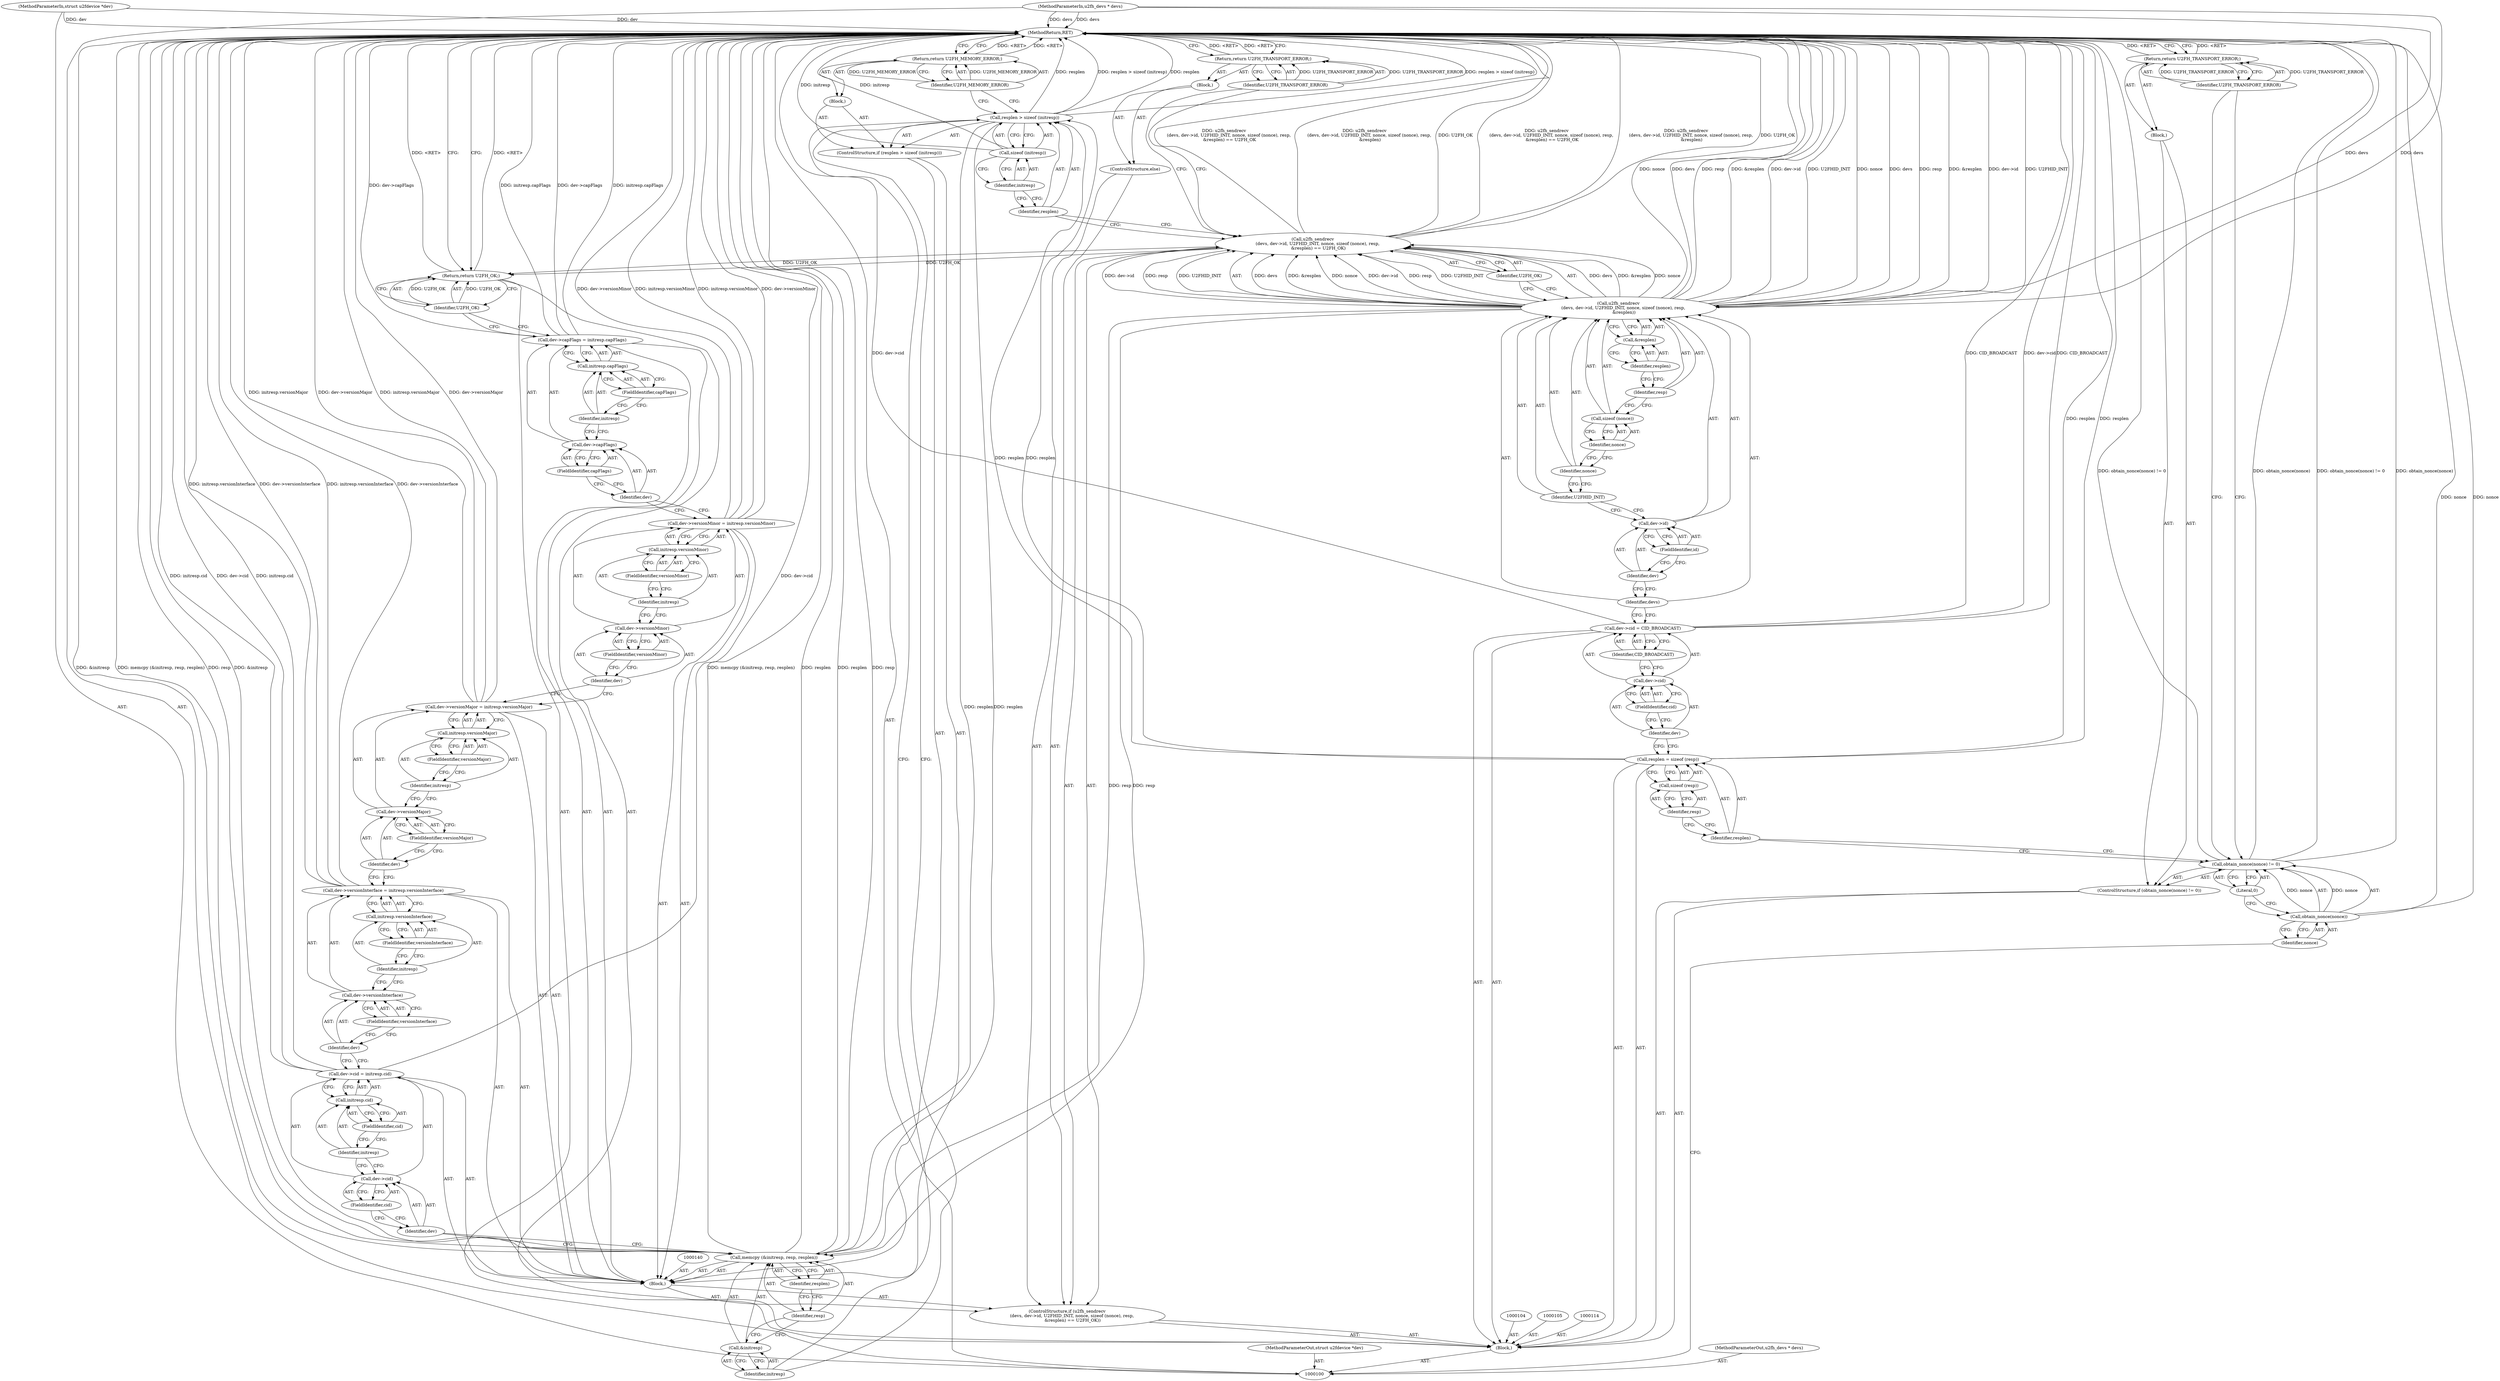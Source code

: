 digraph "1_libu2f-host_e4bb58cc8b6202a421e65f8230217d8ae6e16eb5" {
"1000195" [label="(MethodReturn,RET)"];
"1000101" [label="(MethodParameterIn,u2fh_devs * devs)"];
"1000264" [label="(MethodParameterOut,u2fh_devs * devs)"];
"1000102" [label="(MethodParameterIn,struct u2fdevice *dev)"];
"1000265" [label="(MethodParameterOut,struct u2fdevice *dev)"];
"1000123" [label="(Identifier,CID_BROADCAST)"];
"1000119" [label="(Call,dev->cid = CID_BROADCAST)"];
"1000120" [label="(Call,dev->cid)"];
"1000121" [label="(Identifier,dev)"];
"1000122" [label="(FieldIdentifier,cid)"];
"1000124" [label="(ControlStructure,if (u2fh_sendrecv\n       (devs, dev->id, U2FHID_INIT, nonce, sizeof (nonce), resp,\n        &resplen) == U2FH_OK))"];
"1000125" [label="(Call,u2fh_sendrecv\n       (devs, dev->id, U2FHID_INIT, nonce, sizeof (nonce), resp,\n        &resplen) == U2FH_OK)"];
"1000126" [label="(Call,u2fh_sendrecv\n       (devs, dev->id, U2FHID_INIT, nonce, sizeof (nonce), resp,\n        &resplen))"];
"1000128" [label="(Call,dev->id)"];
"1000129" [label="(Identifier,dev)"];
"1000130" [label="(FieldIdentifier,id)"];
"1000131" [label="(Identifier,U2FHID_INIT)"];
"1000132" [label="(Identifier,nonce)"];
"1000133" [label="(Call,sizeof (nonce))"];
"1000134" [label="(Identifier,nonce)"];
"1000135" [label="(Identifier,resp)"];
"1000127" [label="(Identifier,devs)"];
"1000138" [label="(Identifier,U2FH_OK)"];
"1000136" [label="(Call,&resplen)"];
"1000137" [label="(Identifier,resplen)"];
"1000139" [label="(Block,)"];
"1000142" [label="(Call,resplen > sizeof (initresp))"];
"1000143" [label="(Identifier,resplen)"];
"1000144" [label="(Call,sizeof (initresp))"];
"1000145" [label="(Identifier,initresp)"];
"1000141" [label="(ControlStructure,if (resplen > sizeof (initresp)))"];
"1000146" [label="(Block,)"];
"1000148" [label="(Identifier,U2FH_MEMORY_ERROR)"];
"1000147" [label="(Return,return U2FH_MEMORY_ERROR;)"];
"1000103" [label="(Block,)"];
"1000150" [label="(Call,&initresp)"];
"1000151" [label="(Identifier,initresp)"];
"1000152" [label="(Identifier,resp)"];
"1000153" [label="(Identifier,resplen)"];
"1000149" [label="(Call,memcpy (&initresp, resp, resplen))"];
"1000157" [label="(FieldIdentifier,cid)"];
"1000158" [label="(Call,initresp.cid)"];
"1000159" [label="(Identifier,initresp)"];
"1000160" [label="(FieldIdentifier,cid)"];
"1000154" [label="(Call,dev->cid = initresp.cid)"];
"1000155" [label="(Call,dev->cid)"];
"1000156" [label="(Identifier,dev)"];
"1000164" [label="(FieldIdentifier,versionInterface)"];
"1000165" [label="(Call,initresp.versionInterface)"];
"1000166" [label="(Identifier,initresp)"];
"1000167" [label="(FieldIdentifier,versionInterface)"];
"1000161" [label="(Call,dev->versionInterface = initresp.versionInterface)"];
"1000162" [label="(Call,dev->versionInterface)"];
"1000163" [label="(Identifier,dev)"];
"1000171" [label="(FieldIdentifier,versionMajor)"];
"1000172" [label="(Call,initresp.versionMajor)"];
"1000173" [label="(Identifier,initresp)"];
"1000174" [label="(FieldIdentifier,versionMajor)"];
"1000168" [label="(Call,dev->versionMajor = initresp.versionMajor)"];
"1000169" [label="(Call,dev->versionMajor)"];
"1000170" [label="(Identifier,dev)"];
"1000178" [label="(FieldIdentifier,versionMinor)"];
"1000179" [label="(Call,initresp.versionMinor)"];
"1000180" [label="(Identifier,initresp)"];
"1000181" [label="(FieldIdentifier,versionMinor)"];
"1000175" [label="(Call,dev->versionMinor = initresp.versionMinor)"];
"1000176" [label="(Call,dev->versionMinor)"];
"1000177" [label="(Identifier,dev)"];
"1000185" [label="(FieldIdentifier,capFlags)"];
"1000186" [label="(Call,initresp.capFlags)"];
"1000187" [label="(Identifier,initresp)"];
"1000188" [label="(FieldIdentifier,capFlags)"];
"1000182" [label="(Call,dev->capFlags = initresp.capFlags)"];
"1000183" [label="(Call,dev->capFlags)"];
"1000184" [label="(Identifier,dev)"];
"1000189" [label="(ControlStructure,else)"];
"1000190" [label="(Block,)"];
"1000192" [label="(Identifier,U2FH_TRANSPORT_ERROR)"];
"1000191" [label="(Return,return U2FH_TRANSPORT_ERROR;)"];
"1000193" [label="(Return,return U2FH_OK;)"];
"1000194" [label="(Identifier,U2FH_OK)"];
"1000109" [label="(Identifier,nonce)"];
"1000106" [label="(ControlStructure,if (obtain_nonce(nonce) != 0))"];
"1000110" [label="(Literal,0)"];
"1000107" [label="(Call,obtain_nonce(nonce) != 0)"];
"1000108" [label="(Call,obtain_nonce(nonce))"];
"1000111" [label="(Block,)"];
"1000113" [label="(Identifier,U2FH_TRANSPORT_ERROR)"];
"1000112" [label="(Return,return U2FH_TRANSPORT_ERROR;)"];
"1000117" [label="(Call,sizeof (resp))"];
"1000118" [label="(Identifier,resp)"];
"1000115" [label="(Call,resplen = sizeof (resp))"];
"1000116" [label="(Identifier,resplen)"];
"1000195" -> "1000100"  [label="AST: "];
"1000195" -> "1000112"  [label="CFG: "];
"1000195" -> "1000147"  [label="CFG: "];
"1000195" -> "1000191"  [label="CFG: "];
"1000195" -> "1000193"  [label="CFG: "];
"1000147" -> "1000195"  [label="DDG: <RET>"];
"1000191" -> "1000195"  [label="DDG: <RET>"];
"1000112" -> "1000195"  [label="DDG: <RET>"];
"1000125" -> "1000195"  [label="DDG: u2fh_sendrecv\n       (devs, dev->id, U2FHID_INIT, nonce, sizeof (nonce), resp,\n        &resplen) == U2FH_OK"];
"1000125" -> "1000195"  [label="DDG: u2fh_sendrecv\n       (devs, dev->id, U2FHID_INIT, nonce, sizeof (nonce), resp,\n        &resplen)"];
"1000125" -> "1000195"  [label="DDG: U2FH_OK"];
"1000107" -> "1000195"  [label="DDG: obtain_nonce(nonce)"];
"1000107" -> "1000195"  [label="DDG: obtain_nonce(nonce) != 0"];
"1000168" -> "1000195"  [label="DDG: dev->versionMajor"];
"1000168" -> "1000195"  [label="DDG: initresp.versionMajor"];
"1000175" -> "1000195"  [label="DDG: initresp.versionMinor"];
"1000175" -> "1000195"  [label="DDG: dev->versionMinor"];
"1000149" -> "1000195"  [label="DDG: resp"];
"1000149" -> "1000195"  [label="DDG: &initresp"];
"1000149" -> "1000195"  [label="DDG: memcpy (&initresp, resp, resplen)"];
"1000149" -> "1000195"  [label="DDG: resplen"];
"1000161" -> "1000195"  [label="DDG: dev->versionInterface"];
"1000161" -> "1000195"  [label="DDG: initresp.versionInterface"];
"1000182" -> "1000195"  [label="DDG: initresp.capFlags"];
"1000182" -> "1000195"  [label="DDG: dev->capFlags"];
"1000142" -> "1000195"  [label="DDG: resplen > sizeof (initresp)"];
"1000142" -> "1000195"  [label="DDG: resplen"];
"1000119" -> "1000195"  [label="DDG: CID_BROADCAST"];
"1000119" -> "1000195"  [label="DDG: dev->cid"];
"1000126" -> "1000195"  [label="DDG: nonce"];
"1000126" -> "1000195"  [label="DDG: devs"];
"1000126" -> "1000195"  [label="DDG: resp"];
"1000126" -> "1000195"  [label="DDG: &resplen"];
"1000126" -> "1000195"  [label="DDG: dev->id"];
"1000126" -> "1000195"  [label="DDG: U2FHID_INIT"];
"1000154" -> "1000195"  [label="DDG: dev->cid"];
"1000154" -> "1000195"  [label="DDG: initresp.cid"];
"1000102" -> "1000195"  [label="DDG: dev"];
"1000101" -> "1000195"  [label="DDG: devs"];
"1000144" -> "1000195"  [label="DDG: initresp"];
"1000115" -> "1000195"  [label="DDG: resplen"];
"1000108" -> "1000195"  [label="DDG: nonce"];
"1000193" -> "1000195"  [label="DDG: <RET>"];
"1000101" -> "1000100"  [label="AST: "];
"1000101" -> "1000195"  [label="DDG: devs"];
"1000101" -> "1000126"  [label="DDG: devs"];
"1000264" -> "1000100"  [label="AST: "];
"1000102" -> "1000100"  [label="AST: "];
"1000102" -> "1000195"  [label="DDG: dev"];
"1000265" -> "1000100"  [label="AST: "];
"1000123" -> "1000119"  [label="AST: "];
"1000123" -> "1000120"  [label="CFG: "];
"1000119" -> "1000123"  [label="CFG: "];
"1000119" -> "1000103"  [label="AST: "];
"1000119" -> "1000123"  [label="CFG: "];
"1000120" -> "1000119"  [label="AST: "];
"1000123" -> "1000119"  [label="AST: "];
"1000127" -> "1000119"  [label="CFG: "];
"1000119" -> "1000195"  [label="DDG: CID_BROADCAST"];
"1000119" -> "1000195"  [label="DDG: dev->cid"];
"1000120" -> "1000119"  [label="AST: "];
"1000120" -> "1000122"  [label="CFG: "];
"1000121" -> "1000120"  [label="AST: "];
"1000122" -> "1000120"  [label="AST: "];
"1000123" -> "1000120"  [label="CFG: "];
"1000121" -> "1000120"  [label="AST: "];
"1000121" -> "1000115"  [label="CFG: "];
"1000122" -> "1000121"  [label="CFG: "];
"1000122" -> "1000120"  [label="AST: "];
"1000122" -> "1000121"  [label="CFG: "];
"1000120" -> "1000122"  [label="CFG: "];
"1000124" -> "1000103"  [label="AST: "];
"1000125" -> "1000124"  [label="AST: "];
"1000139" -> "1000124"  [label="AST: "];
"1000189" -> "1000124"  [label="AST: "];
"1000125" -> "1000124"  [label="AST: "];
"1000125" -> "1000138"  [label="CFG: "];
"1000126" -> "1000125"  [label="AST: "];
"1000138" -> "1000125"  [label="AST: "];
"1000143" -> "1000125"  [label="CFG: "];
"1000192" -> "1000125"  [label="CFG: "];
"1000125" -> "1000195"  [label="DDG: u2fh_sendrecv\n       (devs, dev->id, U2FHID_INIT, nonce, sizeof (nonce), resp,\n        &resplen) == U2FH_OK"];
"1000125" -> "1000195"  [label="DDG: u2fh_sendrecv\n       (devs, dev->id, U2FHID_INIT, nonce, sizeof (nonce), resp,\n        &resplen)"];
"1000125" -> "1000195"  [label="DDG: U2FH_OK"];
"1000126" -> "1000125"  [label="DDG: devs"];
"1000126" -> "1000125"  [label="DDG: &resplen"];
"1000126" -> "1000125"  [label="DDG: nonce"];
"1000126" -> "1000125"  [label="DDG: dev->id"];
"1000126" -> "1000125"  [label="DDG: resp"];
"1000126" -> "1000125"  [label="DDG: U2FHID_INIT"];
"1000125" -> "1000193"  [label="DDG: U2FH_OK"];
"1000126" -> "1000125"  [label="AST: "];
"1000126" -> "1000136"  [label="CFG: "];
"1000127" -> "1000126"  [label="AST: "];
"1000128" -> "1000126"  [label="AST: "];
"1000131" -> "1000126"  [label="AST: "];
"1000132" -> "1000126"  [label="AST: "];
"1000133" -> "1000126"  [label="AST: "];
"1000135" -> "1000126"  [label="AST: "];
"1000136" -> "1000126"  [label="AST: "];
"1000138" -> "1000126"  [label="CFG: "];
"1000126" -> "1000195"  [label="DDG: nonce"];
"1000126" -> "1000195"  [label="DDG: devs"];
"1000126" -> "1000195"  [label="DDG: resp"];
"1000126" -> "1000195"  [label="DDG: &resplen"];
"1000126" -> "1000195"  [label="DDG: dev->id"];
"1000126" -> "1000195"  [label="DDG: U2FHID_INIT"];
"1000126" -> "1000125"  [label="DDG: devs"];
"1000126" -> "1000125"  [label="DDG: &resplen"];
"1000126" -> "1000125"  [label="DDG: nonce"];
"1000126" -> "1000125"  [label="DDG: dev->id"];
"1000126" -> "1000125"  [label="DDG: resp"];
"1000126" -> "1000125"  [label="DDG: U2FHID_INIT"];
"1000101" -> "1000126"  [label="DDG: devs"];
"1000126" -> "1000149"  [label="DDG: resp"];
"1000128" -> "1000126"  [label="AST: "];
"1000128" -> "1000130"  [label="CFG: "];
"1000129" -> "1000128"  [label="AST: "];
"1000130" -> "1000128"  [label="AST: "];
"1000131" -> "1000128"  [label="CFG: "];
"1000129" -> "1000128"  [label="AST: "];
"1000129" -> "1000127"  [label="CFG: "];
"1000130" -> "1000129"  [label="CFG: "];
"1000130" -> "1000128"  [label="AST: "];
"1000130" -> "1000129"  [label="CFG: "];
"1000128" -> "1000130"  [label="CFG: "];
"1000131" -> "1000126"  [label="AST: "];
"1000131" -> "1000128"  [label="CFG: "];
"1000132" -> "1000131"  [label="CFG: "];
"1000132" -> "1000126"  [label="AST: "];
"1000132" -> "1000131"  [label="CFG: "];
"1000134" -> "1000132"  [label="CFG: "];
"1000133" -> "1000126"  [label="AST: "];
"1000133" -> "1000134"  [label="CFG: "];
"1000134" -> "1000133"  [label="AST: "];
"1000135" -> "1000133"  [label="CFG: "];
"1000134" -> "1000133"  [label="AST: "];
"1000134" -> "1000132"  [label="CFG: "];
"1000133" -> "1000134"  [label="CFG: "];
"1000135" -> "1000126"  [label="AST: "];
"1000135" -> "1000133"  [label="CFG: "];
"1000137" -> "1000135"  [label="CFG: "];
"1000127" -> "1000126"  [label="AST: "];
"1000127" -> "1000119"  [label="CFG: "];
"1000129" -> "1000127"  [label="CFG: "];
"1000138" -> "1000125"  [label="AST: "];
"1000138" -> "1000126"  [label="CFG: "];
"1000125" -> "1000138"  [label="CFG: "];
"1000136" -> "1000126"  [label="AST: "];
"1000136" -> "1000137"  [label="CFG: "];
"1000137" -> "1000136"  [label="AST: "];
"1000126" -> "1000136"  [label="CFG: "];
"1000137" -> "1000136"  [label="AST: "];
"1000137" -> "1000135"  [label="CFG: "];
"1000136" -> "1000137"  [label="CFG: "];
"1000139" -> "1000124"  [label="AST: "];
"1000140" -> "1000139"  [label="AST: "];
"1000141" -> "1000139"  [label="AST: "];
"1000149" -> "1000139"  [label="AST: "];
"1000154" -> "1000139"  [label="AST: "];
"1000161" -> "1000139"  [label="AST: "];
"1000168" -> "1000139"  [label="AST: "];
"1000175" -> "1000139"  [label="AST: "];
"1000182" -> "1000139"  [label="AST: "];
"1000142" -> "1000141"  [label="AST: "];
"1000142" -> "1000144"  [label="CFG: "];
"1000143" -> "1000142"  [label="AST: "];
"1000144" -> "1000142"  [label="AST: "];
"1000148" -> "1000142"  [label="CFG: "];
"1000151" -> "1000142"  [label="CFG: "];
"1000142" -> "1000195"  [label="DDG: resplen > sizeof (initresp)"];
"1000142" -> "1000195"  [label="DDG: resplen"];
"1000115" -> "1000142"  [label="DDG: resplen"];
"1000142" -> "1000149"  [label="DDG: resplen"];
"1000143" -> "1000142"  [label="AST: "];
"1000143" -> "1000125"  [label="CFG: "];
"1000145" -> "1000143"  [label="CFG: "];
"1000144" -> "1000142"  [label="AST: "];
"1000144" -> "1000145"  [label="CFG: "];
"1000145" -> "1000144"  [label="AST: "];
"1000142" -> "1000144"  [label="CFG: "];
"1000144" -> "1000195"  [label="DDG: initresp"];
"1000145" -> "1000144"  [label="AST: "];
"1000145" -> "1000143"  [label="CFG: "];
"1000144" -> "1000145"  [label="CFG: "];
"1000141" -> "1000139"  [label="AST: "];
"1000142" -> "1000141"  [label="AST: "];
"1000146" -> "1000141"  [label="AST: "];
"1000146" -> "1000141"  [label="AST: "];
"1000147" -> "1000146"  [label="AST: "];
"1000148" -> "1000147"  [label="AST: "];
"1000148" -> "1000142"  [label="CFG: "];
"1000147" -> "1000148"  [label="CFG: "];
"1000148" -> "1000147"  [label="DDG: U2FH_MEMORY_ERROR"];
"1000147" -> "1000146"  [label="AST: "];
"1000147" -> "1000148"  [label="CFG: "];
"1000148" -> "1000147"  [label="AST: "];
"1000195" -> "1000147"  [label="CFG: "];
"1000147" -> "1000195"  [label="DDG: <RET>"];
"1000148" -> "1000147"  [label="DDG: U2FH_MEMORY_ERROR"];
"1000103" -> "1000100"  [label="AST: "];
"1000104" -> "1000103"  [label="AST: "];
"1000105" -> "1000103"  [label="AST: "];
"1000106" -> "1000103"  [label="AST: "];
"1000114" -> "1000103"  [label="AST: "];
"1000115" -> "1000103"  [label="AST: "];
"1000119" -> "1000103"  [label="AST: "];
"1000124" -> "1000103"  [label="AST: "];
"1000193" -> "1000103"  [label="AST: "];
"1000150" -> "1000149"  [label="AST: "];
"1000150" -> "1000151"  [label="CFG: "];
"1000151" -> "1000150"  [label="AST: "];
"1000152" -> "1000150"  [label="CFG: "];
"1000151" -> "1000150"  [label="AST: "];
"1000151" -> "1000142"  [label="CFG: "];
"1000150" -> "1000151"  [label="CFG: "];
"1000152" -> "1000149"  [label="AST: "];
"1000152" -> "1000150"  [label="CFG: "];
"1000153" -> "1000152"  [label="CFG: "];
"1000153" -> "1000149"  [label="AST: "];
"1000153" -> "1000152"  [label="CFG: "];
"1000149" -> "1000153"  [label="CFG: "];
"1000149" -> "1000139"  [label="AST: "];
"1000149" -> "1000153"  [label="CFG: "];
"1000150" -> "1000149"  [label="AST: "];
"1000152" -> "1000149"  [label="AST: "];
"1000153" -> "1000149"  [label="AST: "];
"1000156" -> "1000149"  [label="CFG: "];
"1000149" -> "1000195"  [label="DDG: resp"];
"1000149" -> "1000195"  [label="DDG: &initresp"];
"1000149" -> "1000195"  [label="DDG: memcpy (&initresp, resp, resplen)"];
"1000149" -> "1000195"  [label="DDG: resplen"];
"1000126" -> "1000149"  [label="DDG: resp"];
"1000142" -> "1000149"  [label="DDG: resplen"];
"1000157" -> "1000155"  [label="AST: "];
"1000157" -> "1000156"  [label="CFG: "];
"1000155" -> "1000157"  [label="CFG: "];
"1000158" -> "1000154"  [label="AST: "];
"1000158" -> "1000160"  [label="CFG: "];
"1000159" -> "1000158"  [label="AST: "];
"1000160" -> "1000158"  [label="AST: "];
"1000154" -> "1000158"  [label="CFG: "];
"1000159" -> "1000158"  [label="AST: "];
"1000159" -> "1000155"  [label="CFG: "];
"1000160" -> "1000159"  [label="CFG: "];
"1000160" -> "1000158"  [label="AST: "];
"1000160" -> "1000159"  [label="CFG: "];
"1000158" -> "1000160"  [label="CFG: "];
"1000154" -> "1000139"  [label="AST: "];
"1000154" -> "1000158"  [label="CFG: "];
"1000155" -> "1000154"  [label="AST: "];
"1000158" -> "1000154"  [label="AST: "];
"1000163" -> "1000154"  [label="CFG: "];
"1000154" -> "1000195"  [label="DDG: dev->cid"];
"1000154" -> "1000195"  [label="DDG: initresp.cid"];
"1000155" -> "1000154"  [label="AST: "];
"1000155" -> "1000157"  [label="CFG: "];
"1000156" -> "1000155"  [label="AST: "];
"1000157" -> "1000155"  [label="AST: "];
"1000159" -> "1000155"  [label="CFG: "];
"1000156" -> "1000155"  [label="AST: "];
"1000156" -> "1000149"  [label="CFG: "];
"1000157" -> "1000156"  [label="CFG: "];
"1000164" -> "1000162"  [label="AST: "];
"1000164" -> "1000163"  [label="CFG: "];
"1000162" -> "1000164"  [label="CFG: "];
"1000165" -> "1000161"  [label="AST: "];
"1000165" -> "1000167"  [label="CFG: "];
"1000166" -> "1000165"  [label="AST: "];
"1000167" -> "1000165"  [label="AST: "];
"1000161" -> "1000165"  [label="CFG: "];
"1000166" -> "1000165"  [label="AST: "];
"1000166" -> "1000162"  [label="CFG: "];
"1000167" -> "1000166"  [label="CFG: "];
"1000167" -> "1000165"  [label="AST: "];
"1000167" -> "1000166"  [label="CFG: "];
"1000165" -> "1000167"  [label="CFG: "];
"1000161" -> "1000139"  [label="AST: "];
"1000161" -> "1000165"  [label="CFG: "];
"1000162" -> "1000161"  [label="AST: "];
"1000165" -> "1000161"  [label="AST: "];
"1000170" -> "1000161"  [label="CFG: "];
"1000161" -> "1000195"  [label="DDG: dev->versionInterface"];
"1000161" -> "1000195"  [label="DDG: initresp.versionInterface"];
"1000162" -> "1000161"  [label="AST: "];
"1000162" -> "1000164"  [label="CFG: "];
"1000163" -> "1000162"  [label="AST: "];
"1000164" -> "1000162"  [label="AST: "];
"1000166" -> "1000162"  [label="CFG: "];
"1000163" -> "1000162"  [label="AST: "];
"1000163" -> "1000154"  [label="CFG: "];
"1000164" -> "1000163"  [label="CFG: "];
"1000171" -> "1000169"  [label="AST: "];
"1000171" -> "1000170"  [label="CFG: "];
"1000169" -> "1000171"  [label="CFG: "];
"1000172" -> "1000168"  [label="AST: "];
"1000172" -> "1000174"  [label="CFG: "];
"1000173" -> "1000172"  [label="AST: "];
"1000174" -> "1000172"  [label="AST: "];
"1000168" -> "1000172"  [label="CFG: "];
"1000173" -> "1000172"  [label="AST: "];
"1000173" -> "1000169"  [label="CFG: "];
"1000174" -> "1000173"  [label="CFG: "];
"1000174" -> "1000172"  [label="AST: "];
"1000174" -> "1000173"  [label="CFG: "];
"1000172" -> "1000174"  [label="CFG: "];
"1000168" -> "1000139"  [label="AST: "];
"1000168" -> "1000172"  [label="CFG: "];
"1000169" -> "1000168"  [label="AST: "];
"1000172" -> "1000168"  [label="AST: "];
"1000177" -> "1000168"  [label="CFG: "];
"1000168" -> "1000195"  [label="DDG: dev->versionMajor"];
"1000168" -> "1000195"  [label="DDG: initresp.versionMajor"];
"1000169" -> "1000168"  [label="AST: "];
"1000169" -> "1000171"  [label="CFG: "];
"1000170" -> "1000169"  [label="AST: "];
"1000171" -> "1000169"  [label="AST: "];
"1000173" -> "1000169"  [label="CFG: "];
"1000170" -> "1000169"  [label="AST: "];
"1000170" -> "1000161"  [label="CFG: "];
"1000171" -> "1000170"  [label="CFG: "];
"1000178" -> "1000176"  [label="AST: "];
"1000178" -> "1000177"  [label="CFG: "];
"1000176" -> "1000178"  [label="CFG: "];
"1000179" -> "1000175"  [label="AST: "];
"1000179" -> "1000181"  [label="CFG: "];
"1000180" -> "1000179"  [label="AST: "];
"1000181" -> "1000179"  [label="AST: "];
"1000175" -> "1000179"  [label="CFG: "];
"1000180" -> "1000179"  [label="AST: "];
"1000180" -> "1000176"  [label="CFG: "];
"1000181" -> "1000180"  [label="CFG: "];
"1000181" -> "1000179"  [label="AST: "];
"1000181" -> "1000180"  [label="CFG: "];
"1000179" -> "1000181"  [label="CFG: "];
"1000175" -> "1000139"  [label="AST: "];
"1000175" -> "1000179"  [label="CFG: "];
"1000176" -> "1000175"  [label="AST: "];
"1000179" -> "1000175"  [label="AST: "];
"1000184" -> "1000175"  [label="CFG: "];
"1000175" -> "1000195"  [label="DDG: initresp.versionMinor"];
"1000175" -> "1000195"  [label="DDG: dev->versionMinor"];
"1000176" -> "1000175"  [label="AST: "];
"1000176" -> "1000178"  [label="CFG: "];
"1000177" -> "1000176"  [label="AST: "];
"1000178" -> "1000176"  [label="AST: "];
"1000180" -> "1000176"  [label="CFG: "];
"1000177" -> "1000176"  [label="AST: "];
"1000177" -> "1000168"  [label="CFG: "];
"1000178" -> "1000177"  [label="CFG: "];
"1000185" -> "1000183"  [label="AST: "];
"1000185" -> "1000184"  [label="CFG: "];
"1000183" -> "1000185"  [label="CFG: "];
"1000186" -> "1000182"  [label="AST: "];
"1000186" -> "1000188"  [label="CFG: "];
"1000187" -> "1000186"  [label="AST: "];
"1000188" -> "1000186"  [label="AST: "];
"1000182" -> "1000186"  [label="CFG: "];
"1000187" -> "1000186"  [label="AST: "];
"1000187" -> "1000183"  [label="CFG: "];
"1000188" -> "1000187"  [label="CFG: "];
"1000188" -> "1000186"  [label="AST: "];
"1000188" -> "1000187"  [label="CFG: "];
"1000186" -> "1000188"  [label="CFG: "];
"1000182" -> "1000139"  [label="AST: "];
"1000182" -> "1000186"  [label="CFG: "];
"1000183" -> "1000182"  [label="AST: "];
"1000186" -> "1000182"  [label="AST: "];
"1000194" -> "1000182"  [label="CFG: "];
"1000182" -> "1000195"  [label="DDG: initresp.capFlags"];
"1000182" -> "1000195"  [label="DDG: dev->capFlags"];
"1000183" -> "1000182"  [label="AST: "];
"1000183" -> "1000185"  [label="CFG: "];
"1000184" -> "1000183"  [label="AST: "];
"1000185" -> "1000183"  [label="AST: "];
"1000187" -> "1000183"  [label="CFG: "];
"1000184" -> "1000183"  [label="AST: "];
"1000184" -> "1000175"  [label="CFG: "];
"1000185" -> "1000184"  [label="CFG: "];
"1000189" -> "1000124"  [label="AST: "];
"1000190" -> "1000189"  [label="AST: "];
"1000190" -> "1000189"  [label="AST: "];
"1000191" -> "1000190"  [label="AST: "];
"1000192" -> "1000191"  [label="AST: "];
"1000192" -> "1000125"  [label="CFG: "];
"1000191" -> "1000192"  [label="CFG: "];
"1000192" -> "1000191"  [label="DDG: U2FH_TRANSPORT_ERROR"];
"1000191" -> "1000190"  [label="AST: "];
"1000191" -> "1000192"  [label="CFG: "];
"1000192" -> "1000191"  [label="AST: "];
"1000195" -> "1000191"  [label="CFG: "];
"1000191" -> "1000195"  [label="DDG: <RET>"];
"1000192" -> "1000191"  [label="DDG: U2FH_TRANSPORT_ERROR"];
"1000193" -> "1000103"  [label="AST: "];
"1000193" -> "1000194"  [label="CFG: "];
"1000194" -> "1000193"  [label="AST: "];
"1000195" -> "1000193"  [label="CFG: "];
"1000193" -> "1000195"  [label="DDG: <RET>"];
"1000194" -> "1000193"  [label="DDG: U2FH_OK"];
"1000125" -> "1000193"  [label="DDG: U2FH_OK"];
"1000194" -> "1000193"  [label="AST: "];
"1000194" -> "1000182"  [label="CFG: "];
"1000193" -> "1000194"  [label="CFG: "];
"1000194" -> "1000193"  [label="DDG: U2FH_OK"];
"1000109" -> "1000108"  [label="AST: "];
"1000109" -> "1000100"  [label="CFG: "];
"1000108" -> "1000109"  [label="CFG: "];
"1000106" -> "1000103"  [label="AST: "];
"1000107" -> "1000106"  [label="AST: "];
"1000111" -> "1000106"  [label="AST: "];
"1000110" -> "1000107"  [label="AST: "];
"1000110" -> "1000108"  [label="CFG: "];
"1000107" -> "1000110"  [label="CFG: "];
"1000107" -> "1000106"  [label="AST: "];
"1000107" -> "1000110"  [label="CFG: "];
"1000108" -> "1000107"  [label="AST: "];
"1000110" -> "1000107"  [label="AST: "];
"1000113" -> "1000107"  [label="CFG: "];
"1000116" -> "1000107"  [label="CFG: "];
"1000107" -> "1000195"  [label="DDG: obtain_nonce(nonce)"];
"1000107" -> "1000195"  [label="DDG: obtain_nonce(nonce) != 0"];
"1000108" -> "1000107"  [label="DDG: nonce"];
"1000108" -> "1000107"  [label="AST: "];
"1000108" -> "1000109"  [label="CFG: "];
"1000109" -> "1000108"  [label="AST: "];
"1000110" -> "1000108"  [label="CFG: "];
"1000108" -> "1000195"  [label="DDG: nonce"];
"1000108" -> "1000107"  [label="DDG: nonce"];
"1000111" -> "1000106"  [label="AST: "];
"1000112" -> "1000111"  [label="AST: "];
"1000113" -> "1000112"  [label="AST: "];
"1000113" -> "1000107"  [label="CFG: "];
"1000112" -> "1000113"  [label="CFG: "];
"1000113" -> "1000112"  [label="DDG: U2FH_TRANSPORT_ERROR"];
"1000112" -> "1000111"  [label="AST: "];
"1000112" -> "1000113"  [label="CFG: "];
"1000113" -> "1000112"  [label="AST: "];
"1000195" -> "1000112"  [label="CFG: "];
"1000112" -> "1000195"  [label="DDG: <RET>"];
"1000113" -> "1000112"  [label="DDG: U2FH_TRANSPORT_ERROR"];
"1000117" -> "1000115"  [label="AST: "];
"1000117" -> "1000118"  [label="CFG: "];
"1000118" -> "1000117"  [label="AST: "];
"1000115" -> "1000117"  [label="CFG: "];
"1000118" -> "1000117"  [label="AST: "];
"1000118" -> "1000116"  [label="CFG: "];
"1000117" -> "1000118"  [label="CFG: "];
"1000115" -> "1000103"  [label="AST: "];
"1000115" -> "1000117"  [label="CFG: "];
"1000116" -> "1000115"  [label="AST: "];
"1000117" -> "1000115"  [label="AST: "];
"1000121" -> "1000115"  [label="CFG: "];
"1000115" -> "1000195"  [label="DDG: resplen"];
"1000115" -> "1000142"  [label="DDG: resplen"];
"1000116" -> "1000115"  [label="AST: "];
"1000116" -> "1000107"  [label="CFG: "];
"1000118" -> "1000116"  [label="CFG: "];
}

